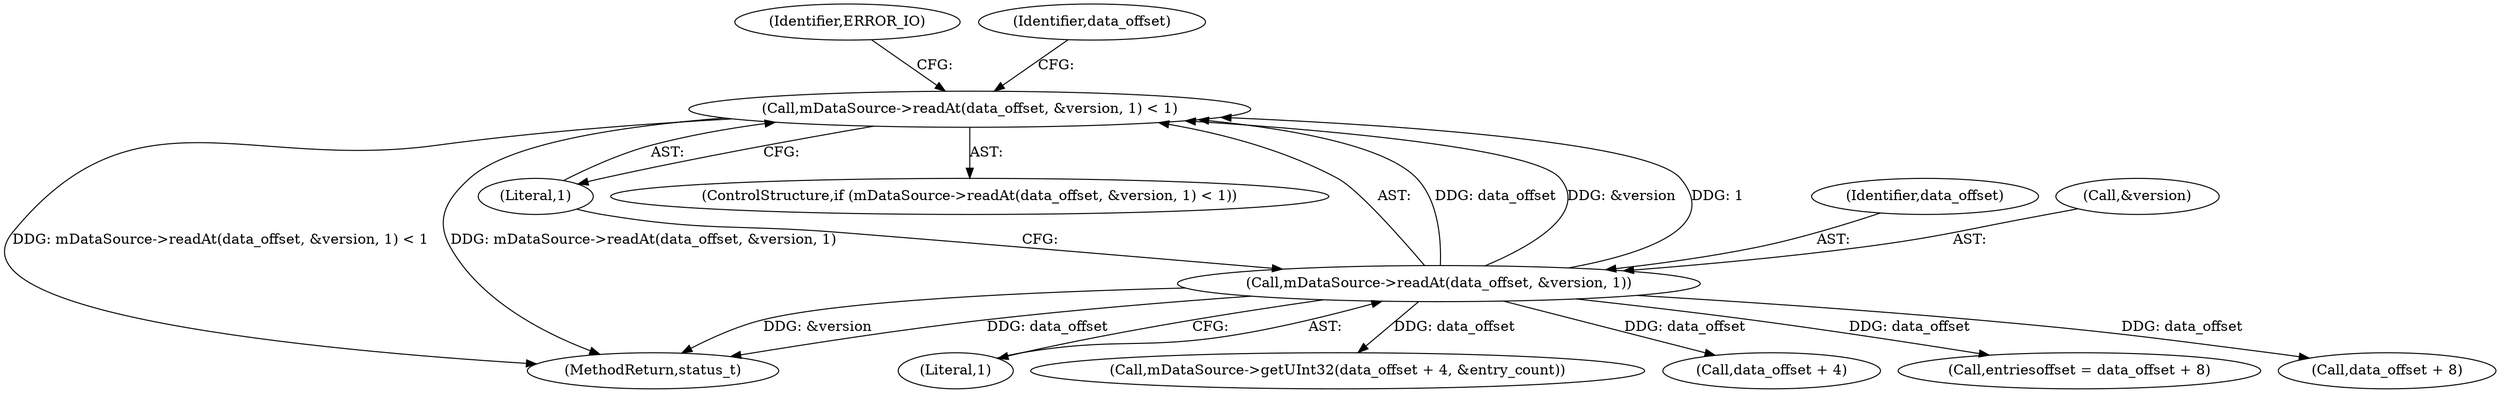 digraph "0_Android_2674a7218eaa3c87f2ee26d26da5b9170e10f859@API" {
"1000602" [label="(Call,mDataSource->readAt(data_offset, &version, 1) < 1)"];
"1000603" [label="(Call,mDataSource->readAt(data_offset, &version, 1))"];
"1000645" [label="(Call,data_offset + 8)"];
"1000611" [label="(Identifier,ERROR_IO)"];
"1000608" [label="(Literal,1)"];
"1000604" [label="(Identifier,data_offset)"];
"1000601" [label="(ControlStructure,if (mDataSource->readAt(data_offset, &version, 1) < 1))"];
"1002927" [label="(MethodReturn,status_t)"];
"1000607" [label="(Literal,1)"];
"1000617" [label="(Identifier,data_offset)"];
"1000615" [label="(Call,mDataSource->getUInt32(data_offset + 4, &entry_count))"];
"1000616" [label="(Call,data_offset + 4)"];
"1000602" [label="(Call,mDataSource->readAt(data_offset, &version, 1) < 1)"];
"1000643" [label="(Call,entriesoffset = data_offset + 8)"];
"1000605" [label="(Call,&version)"];
"1000603" [label="(Call,mDataSource->readAt(data_offset, &version, 1))"];
"1000602" -> "1000601"  [label="AST: "];
"1000602" -> "1000608"  [label="CFG: "];
"1000603" -> "1000602"  [label="AST: "];
"1000608" -> "1000602"  [label="AST: "];
"1000611" -> "1000602"  [label="CFG: "];
"1000617" -> "1000602"  [label="CFG: "];
"1000602" -> "1002927"  [label="DDG: mDataSource->readAt(data_offset, &version, 1) < 1"];
"1000602" -> "1002927"  [label="DDG: mDataSource->readAt(data_offset, &version, 1)"];
"1000603" -> "1000602"  [label="DDG: data_offset"];
"1000603" -> "1000602"  [label="DDG: &version"];
"1000603" -> "1000602"  [label="DDG: 1"];
"1000603" -> "1000607"  [label="CFG: "];
"1000604" -> "1000603"  [label="AST: "];
"1000605" -> "1000603"  [label="AST: "];
"1000607" -> "1000603"  [label="AST: "];
"1000608" -> "1000603"  [label="CFG: "];
"1000603" -> "1002927"  [label="DDG: data_offset"];
"1000603" -> "1002927"  [label="DDG: &version"];
"1000603" -> "1000615"  [label="DDG: data_offset"];
"1000603" -> "1000616"  [label="DDG: data_offset"];
"1000603" -> "1000643"  [label="DDG: data_offset"];
"1000603" -> "1000645"  [label="DDG: data_offset"];
}
